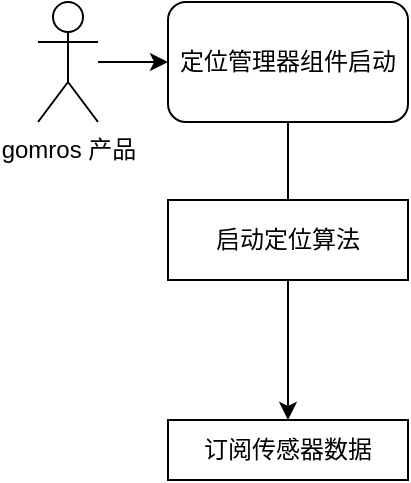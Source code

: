 <mxfile version="27.1.0">
  <diagram name="第 1 页" id="O1zmHwH_jpoI9-fM2c9w">
    <mxGraphModel dx="443" dy="633" grid="1" gridSize="10" guides="1" tooltips="1" connect="1" arrows="1" fold="1" page="1" pageScale="1" pageWidth="1169" pageHeight="827" math="0" shadow="0">
      <root>
        <mxCell id="0" />
        <mxCell id="1" parent="0" />
        <mxCell id="6JZeye2eDNHA_Utgmzkd-8" value="" style="edgeStyle=orthogonalEdgeStyle;rounded=0;orthogonalLoop=1;jettySize=auto;html=1;" parent="1" source="6JZeye2eDNHA_Utgmzkd-1" edge="1">
          <mxGeometry relative="1" as="geometry">
            <mxPoint x="205" y="140.029" as="targetPoint" />
          </mxGeometry>
        </mxCell>
        <mxCell id="6JZeye2eDNHA_Utgmzkd-1" value="gomros 产品" style="shape=umlActor;verticalLabelPosition=bottom;verticalAlign=top;html=1;outlineConnect=0;" parent="1" vertex="1">
          <mxGeometry x="140" y="110" width="30" height="60" as="geometry" />
        </mxCell>
        <mxCell id="aDU9XjyVp7GIVLYesAcA-4" value="" style="edgeStyle=orthogonalEdgeStyle;rounded=0;orthogonalLoop=1;jettySize=auto;html=1;" edge="1" parent="1" source="6JZeye2eDNHA_Utgmzkd-9">
          <mxGeometry relative="1" as="geometry">
            <mxPoint x="265" y="250" as="targetPoint" />
          </mxGeometry>
        </mxCell>
        <mxCell id="6JZeye2eDNHA_Utgmzkd-9" value="定位管理器组件启动" style="rounded=1;whiteSpace=wrap;html=1;" parent="1" vertex="1">
          <mxGeometry x="205" y="110" width="120" height="60" as="geometry" />
        </mxCell>
        <mxCell id="aDU9XjyVp7GIVLYesAcA-7" value="" style="edgeStyle=orthogonalEdgeStyle;rounded=0;orthogonalLoop=1;jettySize=auto;html=1;" edge="1" parent="1" source="aDU9XjyVp7GIVLYesAcA-5" target="aDU9XjyVp7GIVLYesAcA-6">
          <mxGeometry relative="1" as="geometry" />
        </mxCell>
        <mxCell id="aDU9XjyVp7GIVLYesAcA-5" value="启动定位算法" style="rounded=0;whiteSpace=wrap;html=1;" vertex="1" parent="1">
          <mxGeometry x="205" y="209" width="120" height="40" as="geometry" />
        </mxCell>
        <mxCell id="aDU9XjyVp7GIVLYesAcA-6" value="订阅传感器数据" style="whiteSpace=wrap;html=1;rounded=0;" vertex="1" parent="1">
          <mxGeometry x="205" y="319" width="120" height="30" as="geometry" />
        </mxCell>
      </root>
    </mxGraphModel>
  </diagram>
</mxfile>
